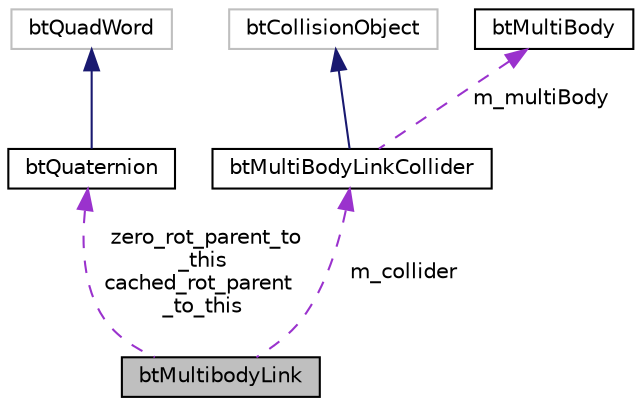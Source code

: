 digraph "btMultibodyLink"
{
  edge [fontname="Helvetica",fontsize="10",labelfontname="Helvetica",labelfontsize="10"];
  node [fontname="Helvetica",fontsize="10",shape=record];
  Node1 [label="btMultibodyLink",height=0.2,width=0.4,color="black", fillcolor="grey75", style="filled", fontcolor="black"];
  Node2 -> Node1 [dir="back",color="darkorchid3",fontsize="10",style="dashed",label=" zero_rot_parent_to\l_this\ncached_rot_parent\l_to_this" ,fontname="Helvetica"];
  Node2 [label="btQuaternion",height=0.2,width=0.4,color="black", fillcolor="white", style="filled",URL="$classbt_quaternion.html",tooltip="The btQuaternion implements quaternion to perform linear algebra rotations in combination with btMatr..."];
  Node3 -> Node2 [dir="back",color="midnightblue",fontsize="10",style="solid",fontname="Helvetica"];
  Node3 [label="btQuadWord",height=0.2,width=0.4,color="grey75", fillcolor="white", style="filled"];
  Node4 -> Node1 [dir="back",color="darkorchid3",fontsize="10",style="dashed",label=" m_collider" ,fontname="Helvetica"];
  Node4 [label="btMultiBodyLinkCollider",height=0.2,width=0.4,color="black", fillcolor="white", style="filled",URL="$classbt_multi_body_link_collider.html"];
  Node5 -> Node4 [dir="back",color="midnightblue",fontsize="10",style="solid",fontname="Helvetica"];
  Node5 [label="btCollisionObject",height=0.2,width=0.4,color="grey75", fillcolor="white", style="filled"];
  Node6 -> Node4 [dir="back",color="darkorchid3",fontsize="10",style="dashed",label=" m_multiBody" ,fontname="Helvetica"];
  Node6 [label="btMultiBody",height=0.2,width=0.4,color="black", fillcolor="white", style="filled",URL="$classbt_multi_body.html"];
}
